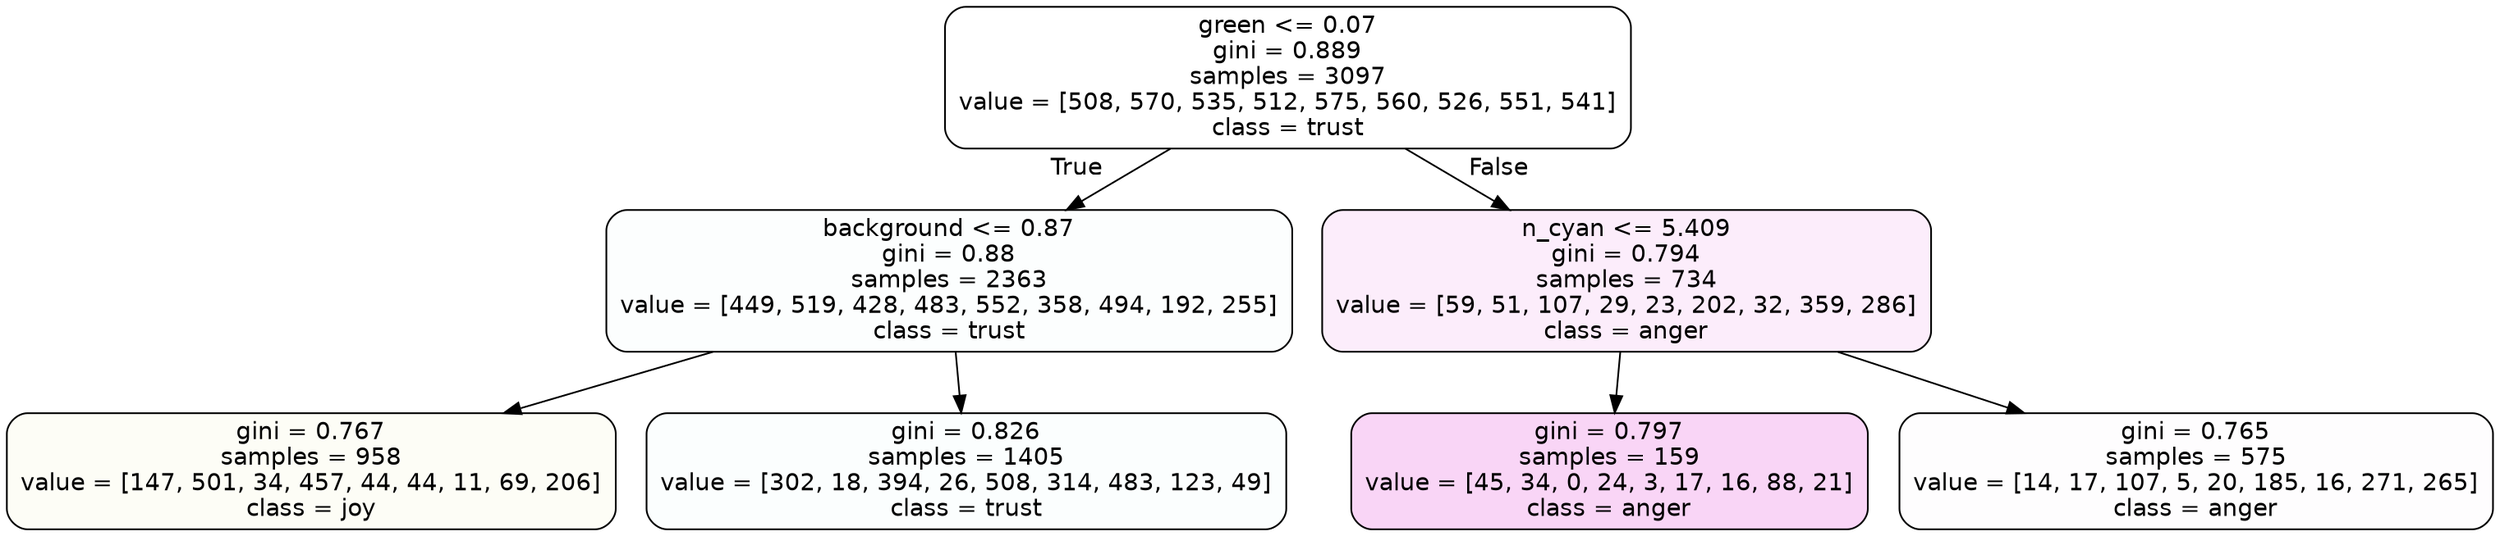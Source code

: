 digraph Tree {
node [shape=box, style="filled, rounded", color="black", fontname=helvetica] ;
edge [fontname=helvetica] ;
0 [label="green <= 0.07\ngini = 0.889\nsamples = 3097\nvalue = [508, 570, 535, 512, 575, 560, 526, 551, 541]\nclass = trust", fillcolor="#39d7e500"] ;
1 [label="background <= 0.87\ngini = 0.88\nsamples = 2363\nvalue = [449, 519, 428, 483, 552, 358, 494, 192, 255]\nclass = trust", fillcolor="#39d7e503"] ;
0 -> 1 [labeldistance=2.5, labelangle=45, headlabel="True"] ;
2 [label="gini = 0.767\nsamples = 958\nvalue = [147, 501, 34, 457, 44, 44, 11, 69, 206]\nclass = joy", fillcolor="#d7e5390b"] ;
1 -> 2 ;
3 [label="gini = 0.826\nsamples = 1405\nvalue = [302, 18, 394, 26, 508, 314, 483, 123, 49]\nclass = trust", fillcolor="#39d7e504"] ;
1 -> 3 ;
4 [label="n_cyan <= 5.409\ngini = 0.794\nsamples = 734\nvalue = [59, 51, 107, 29, 23, 202, 32, 359, 286]\nclass = anger", fillcolor="#e539d716"] ;
0 -> 4 [labeldistance=2.5, labelangle=-45, headlabel="False"] ;
5 [label="gini = 0.797\nsamples = 159\nvalue = [45, 34, 0, 24, 3, 17, 16, 88, 21]\nclass = anger", fillcolor="#e539d736"] ;
4 -> 5 ;
6 [label="gini = 0.765\nsamples = 575\nvalue = [14, 17, 107, 5, 20, 185, 16, 271, 265]\nclass = anger", fillcolor="#e539d702"] ;
4 -> 6 ;
}